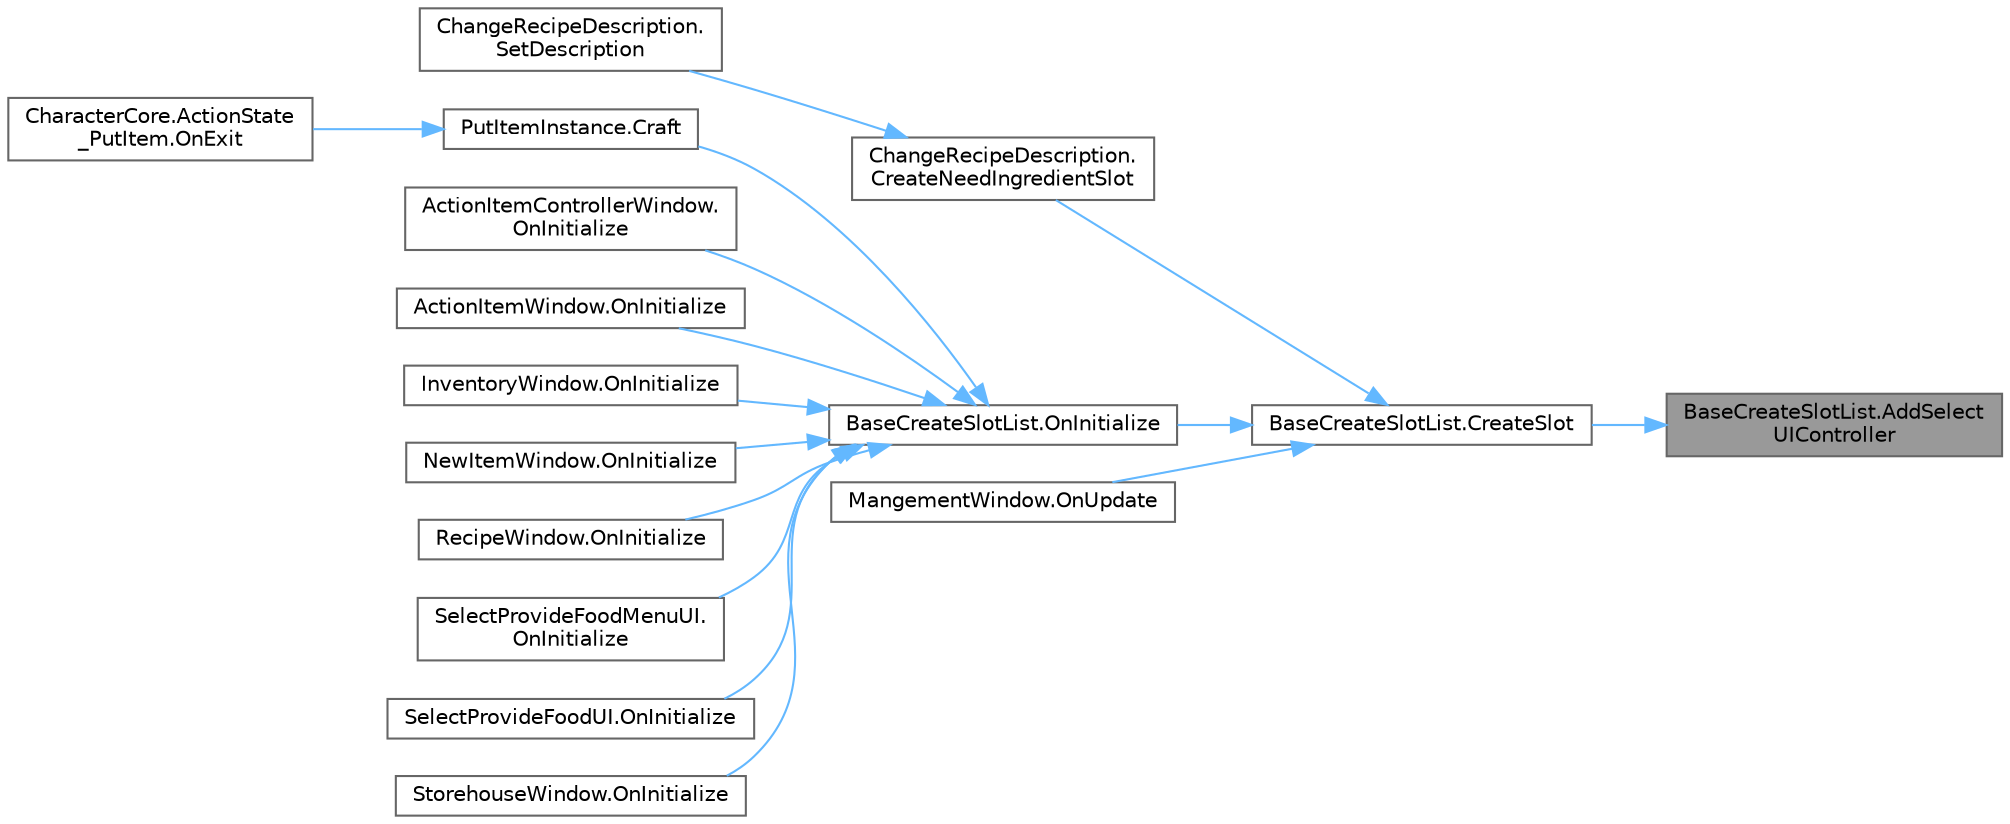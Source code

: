 digraph "BaseCreateSlotList.AddSelectUIController"
{
 // LATEX_PDF_SIZE
  bgcolor="transparent";
  edge [fontname=Helvetica,fontsize=10,labelfontname=Helvetica,labelfontsize=10];
  node [fontname=Helvetica,fontsize=10,shape=box,height=0.2,width=0.4];
  rankdir="RL";
  Node1 [id="Node000001",label="BaseCreateSlotList.AddSelect\lUIController",height=0.2,width=0.4,color="gray40", fillcolor="grey60", style="filled", fontcolor="black",tooltip=" "];
  Node1 -> Node2 [id="edge16_Node000001_Node000002",dir="back",color="steelblue1",style="solid",tooltip=" "];
  Node2 [id="Node000002",label="BaseCreateSlotList.CreateSlot",height=0.2,width=0.4,color="grey40", fillcolor="white", style="filled",URL="$class_base_create_slot_list.html#a1050fa09f7705d5e74fa66f14594368b",tooltip=" "];
  Node2 -> Node3 [id="edge17_Node000002_Node000003",dir="back",color="steelblue1",style="solid",tooltip=" "];
  Node3 [id="Node000003",label="ChangeRecipeDescription.\lCreateNeedIngredientSlot",height=0.2,width=0.4,color="grey40", fillcolor="white", style="filled",URL="$class_change_recipe_description.html#a441cc0c1ab5752c1a201f8dd5c384d87",tooltip=" "];
  Node3 -> Node4 [id="edge18_Node000003_Node000004",dir="back",color="steelblue1",style="solid",tooltip=" "];
  Node4 [id="Node000004",label="ChangeRecipeDescription.\lSetDescription",height=0.2,width=0.4,color="grey40", fillcolor="white", style="filled",URL="$class_change_recipe_description.html#a29d7614558071ea309882d28027b4f04",tooltip=" "];
  Node2 -> Node5 [id="edge19_Node000002_Node000005",dir="back",color="steelblue1",style="solid",tooltip=" "];
  Node5 [id="Node000005",label="BaseCreateSlotList.OnInitialize",height=0.2,width=0.4,color="grey40", fillcolor="white", style="filled",URL="$class_base_create_slot_list.html#a6059aef6a5971425788c7080bca5a4b6",tooltip=" "];
  Node5 -> Node6 [id="edge20_Node000005_Node000006",dir="back",color="steelblue1",style="solid",tooltip=" "];
  Node6 [id="Node000006",label="PutItemInstance.Craft",height=0.2,width=0.4,color="grey40", fillcolor="white", style="filled",URL="$class_put_item_instance.html#a617e7045b93e4fdd4b092bd643a8fb4b",tooltip=" "];
  Node6 -> Node7 [id="edge21_Node000006_Node000007",dir="back",color="steelblue1",style="solid",tooltip=" "];
  Node7 [id="Node000007",label="CharacterCore.ActionState\l_PutItem.OnExit",height=0.2,width=0.4,color="grey40", fillcolor="white", style="filled",URL="$class_character_core_1_1_action_state___put_item.html#a0e842e096f9869dad6402de5e1a874cf",tooltip=" "];
  Node5 -> Node8 [id="edge22_Node000005_Node000008",dir="back",color="steelblue1",style="solid",tooltip=" "];
  Node8 [id="Node000008",label="ActionItemControllerWindow.\lOnInitialize",height=0.2,width=0.4,color="grey40", fillcolor="white", style="filled",URL="$class_action_item_controller_window.html#ab49128f20ebf6ea0d2e083e774b62d6c",tooltip=" "];
  Node5 -> Node9 [id="edge23_Node000005_Node000009",dir="back",color="steelblue1",style="solid",tooltip=" "];
  Node9 [id="Node000009",label="ActionItemWindow.OnInitialize",height=0.2,width=0.4,color="grey40", fillcolor="white", style="filled",URL="$class_action_item_window.html#ae7018a3649395ec9ffaf7f6491d036af",tooltip=" "];
  Node5 -> Node10 [id="edge24_Node000005_Node000010",dir="back",color="steelblue1",style="solid",tooltip=" "];
  Node10 [id="Node000010",label="InventoryWindow.OnInitialize",height=0.2,width=0.4,color="grey40", fillcolor="white", style="filled",URL="$class_inventory_window.html#a6abe077e96dcd738cf1861c93de55a60",tooltip=" "];
  Node5 -> Node11 [id="edge25_Node000005_Node000011",dir="back",color="steelblue1",style="solid",tooltip=" "];
  Node11 [id="Node000011",label="NewItemWindow.OnInitialize",height=0.2,width=0.4,color="grey40", fillcolor="white", style="filled",URL="$class_new_item_window.html#ad183bec63c6a4bd4ab06429128ab810f",tooltip=" "];
  Node5 -> Node12 [id="edge26_Node000005_Node000012",dir="back",color="steelblue1",style="solid",tooltip=" "];
  Node12 [id="Node000012",label="RecipeWindow.OnInitialize",height=0.2,width=0.4,color="grey40", fillcolor="white", style="filled",URL="$class_recipe_window.html#a0e9133c42b107372f56fb6a6e24e4cea",tooltip=" "];
  Node5 -> Node13 [id="edge27_Node000005_Node000013",dir="back",color="steelblue1",style="solid",tooltip=" "];
  Node13 [id="Node000013",label="SelectProvideFoodMenuUI.\lOnInitialize",height=0.2,width=0.4,color="grey40", fillcolor="white", style="filled",URL="$class_select_provide_food_menu_u_i.html#a6f05089553ee12221711aec245606551",tooltip="最初に一度初期化"];
  Node5 -> Node14 [id="edge28_Node000005_Node000014",dir="back",color="steelblue1",style="solid",tooltip=" "];
  Node14 [id="Node000014",label="SelectProvideFoodUI.OnInitialize",height=0.2,width=0.4,color="grey40", fillcolor="white", style="filled",URL="$class_select_provide_food_u_i.html#a141fcf4447025194e3785543d0de42e0",tooltip="最初に一度初期化"];
  Node5 -> Node15 [id="edge29_Node000005_Node000015",dir="back",color="steelblue1",style="solid",tooltip=" "];
  Node15 [id="Node000015",label="StorehouseWindow.OnInitialize",height=0.2,width=0.4,color="grey40", fillcolor="white", style="filled",URL="$class_storehouse_window.html#a06d13a6816401149455785b1de7b8c9e",tooltip=" "];
  Node2 -> Node16 [id="edge30_Node000002_Node000016",dir="back",color="steelblue1",style="solid",tooltip=" "];
  Node16 [id="Node000016",label="MangementWindow.OnUpdate",height=0.2,width=0.4,color="grey40", fillcolor="white", style="filled",URL="$class_mangement_window.html#ab425f66a2120358dfc48e81da1a42104",tooltip=" "];
}
